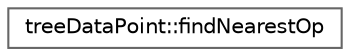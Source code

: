 digraph "Graphical Class Hierarchy"
{
 // LATEX_PDF_SIZE
  bgcolor="transparent";
  edge [fontname=Helvetica,fontsize=10,labelfontname=Helvetica,labelfontsize=10];
  node [fontname=Helvetica,fontsize=10,shape=box,height=0.2,width=0.4];
  rankdir="LR";
  Node0 [id="Node000000",label="treeDataPoint::findNearestOp",height=0.2,width=0.4,color="grey40", fillcolor="white", style="filled",URL="$classFoam_1_1treeDataPoint_1_1findNearestOp.html",tooltip=" "];
}
